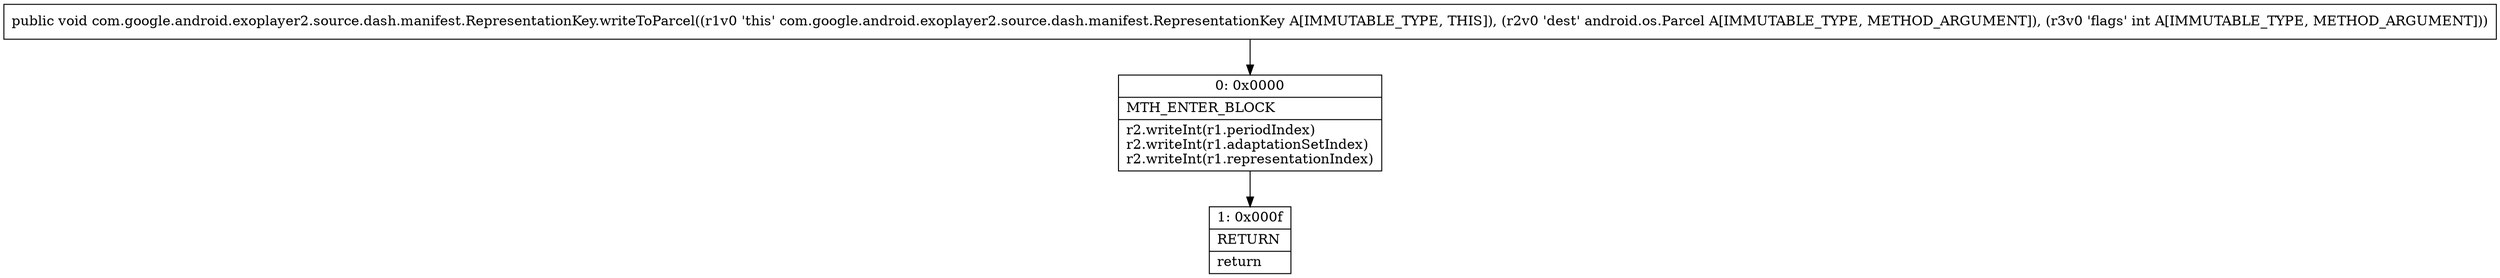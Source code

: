 digraph "CFG forcom.google.android.exoplayer2.source.dash.manifest.RepresentationKey.writeToParcel(Landroid\/os\/Parcel;I)V" {
Node_0 [shape=record,label="{0\:\ 0x0000|MTH_ENTER_BLOCK\l|r2.writeInt(r1.periodIndex)\lr2.writeInt(r1.adaptationSetIndex)\lr2.writeInt(r1.representationIndex)\l}"];
Node_1 [shape=record,label="{1\:\ 0x000f|RETURN\l|return\l}"];
MethodNode[shape=record,label="{public void com.google.android.exoplayer2.source.dash.manifest.RepresentationKey.writeToParcel((r1v0 'this' com.google.android.exoplayer2.source.dash.manifest.RepresentationKey A[IMMUTABLE_TYPE, THIS]), (r2v0 'dest' android.os.Parcel A[IMMUTABLE_TYPE, METHOD_ARGUMENT]), (r3v0 'flags' int A[IMMUTABLE_TYPE, METHOD_ARGUMENT])) }"];
MethodNode -> Node_0;
Node_0 -> Node_1;
}

